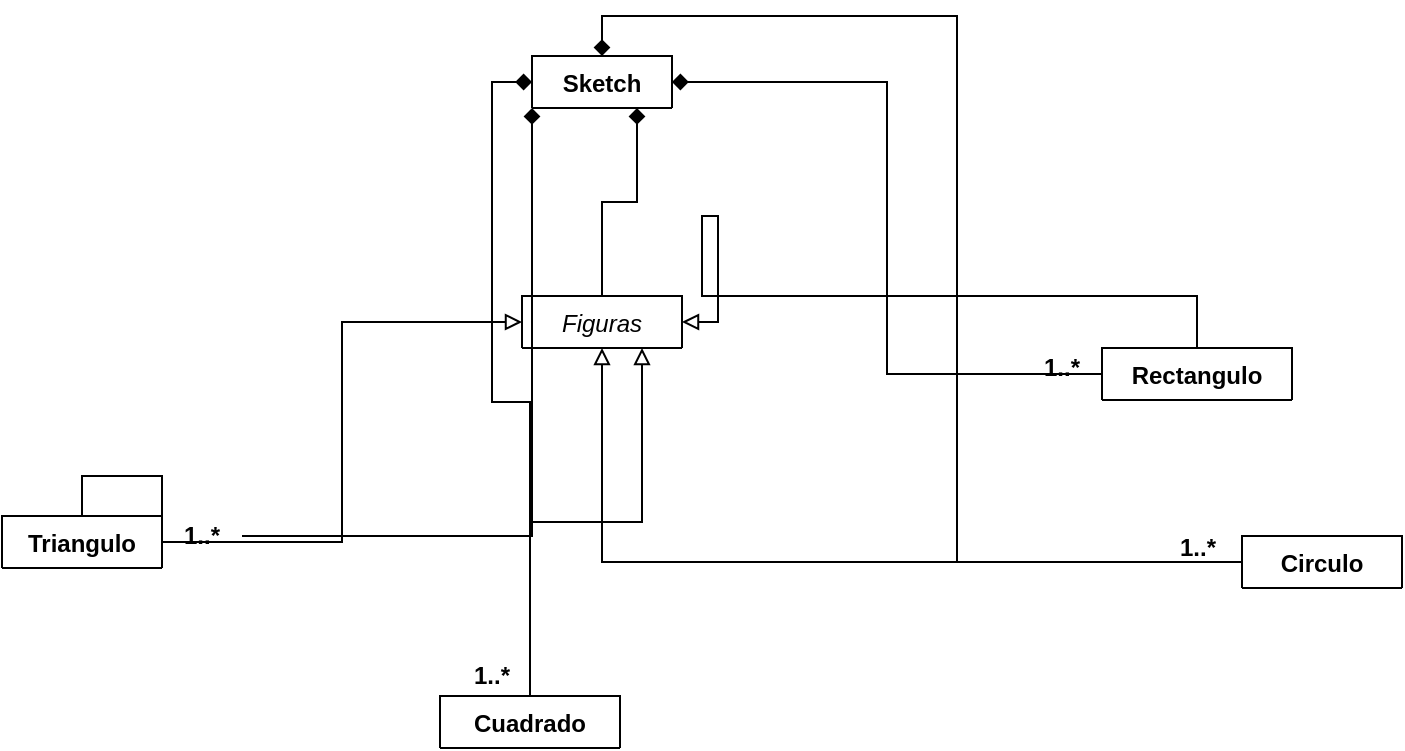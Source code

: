 <mxfile version="15.0.6" type="github">
  <diagram id="ebvD72cVN4203ljJhCVC" name="Page-1">
    <mxGraphModel dx="952" dy="527" grid="1" gridSize="10" guides="1" tooltips="1" connect="1" arrows="1" fold="1" page="1" pageScale="1" pageWidth="827" pageHeight="1169" math="0" shadow="0">
      <root>
        <mxCell id="0" />
        <mxCell id="1" parent="0" />
        <mxCell id="hBS44LDTYtl2Zqlr24Ed-20" style="edgeStyle=orthogonalEdgeStyle;rounded=0;orthogonalLoop=1;jettySize=auto;html=1;endArrow=diamond;endFill=1;entryX=0.75;entryY=1;entryDx=0;entryDy=0;" edge="1" parent="1" source="vyAEzv-LTm84XFhcAqhD-1" target="hBS44LDTYtl2Zqlr24Ed-15">
          <mxGeometry relative="1" as="geometry" />
        </mxCell>
        <mxCell id="vyAEzv-LTm84XFhcAqhD-1" value="Figuras" style="swimlane;fontStyle=2;align=center;verticalAlign=top;childLayout=stackLayout;horizontal=1;startSize=26;horizontalStack=0;resizeParent=1;resizeParentMax=0;resizeLast=0;collapsible=1;marginBottom=0;" parent="1" vertex="1" collapsed="1">
          <mxGeometry x="270" y="290" width="80" height="26" as="geometry">
            <mxRectangle x="230" y="60" width="300" height="118" as="alternateBounds" />
          </mxGeometry>
        </mxCell>
        <mxCell id="vyAEzv-LTm84XFhcAqhD-2" value="- tamaño: int&#xa;-ubicacion: int&#xa;-velocidad: int&#xa;-tiempo: int&#xa;-color: int " style="text;strokeColor=none;fillColor=none;align=left;verticalAlign=top;spacingLeft=4;spacingRight=4;overflow=hidden;rotatable=0;points=[[0,0.5],[1,0.5]];portConstraint=eastwest;" parent="vyAEzv-LTm84XFhcAqhD-1" vertex="1">
          <mxGeometry y="26" width="80" height="84" as="geometry" />
        </mxCell>
        <mxCell id="vyAEzv-LTm84XFhcAqhD-3" value="" style="line;strokeWidth=1;fillColor=none;align=left;verticalAlign=middle;spacingTop=-1;spacingLeft=3;spacingRight=3;rotatable=0;labelPosition=right;points=[];portConstraint=eastwest;" parent="vyAEzv-LTm84XFhcAqhD-1" vertex="1">
          <mxGeometry y="110" width="80" height="8" as="geometry" />
        </mxCell>
        <mxCell id="hBS44LDTYtl2Zqlr24Ed-1" style="edgeStyle=orthogonalEdgeStyle;rounded=0;orthogonalLoop=1;jettySize=auto;html=1;endArrow=block;endFill=0;" edge="1" parent="1" source="vyAEzv-LTm84XFhcAqhD-5" target="vyAEzv-LTm84XFhcAqhD-2">
          <mxGeometry relative="1" as="geometry" />
        </mxCell>
        <mxCell id="hBS44LDTYtl2Zqlr24Ed-23" style="edgeStyle=orthogonalEdgeStyle;rounded=0;orthogonalLoop=1;jettySize=auto;html=1;entryX=0.5;entryY=0;entryDx=0;entryDy=0;endArrow=diamond;endFill=1;" edge="1" parent="1" source="vyAEzv-LTm84XFhcAqhD-5" target="hBS44LDTYtl2Zqlr24Ed-15">
          <mxGeometry relative="1" as="geometry" />
        </mxCell>
        <mxCell id="vyAEzv-LTm84XFhcAqhD-5" value="Circulo" style="swimlane;fontStyle=1;align=center;verticalAlign=top;childLayout=stackLayout;horizontal=1;startSize=26;horizontalStack=0;resizeParent=1;resizeParentMax=0;resizeLast=0;collapsible=1;marginBottom=0;" parent="1" vertex="1" collapsed="1">
          <mxGeometry x="630" y="410" width="80" height="26" as="geometry">
            <mxRectangle x="530" y="400" width="300" height="300" as="alternateBounds" />
          </mxGeometry>
        </mxCell>
        <mxCell id="vyAEzv-LTm84XFhcAqhD-6" value="-x:int&#xa;-y:int&#xa;-r:int&#xa;-g:int&#xa;-b:int&#xa;-radius: int&#xa;-opacity:int&#xa;-counter:int&#xa;-vanishing:int&#xa;" style="text;strokeColor=none;fillColor=none;align=left;verticalAlign=top;spacingLeft=4;spacingRight=4;overflow=hidden;rotatable=0;points=[[0,0.5],[1,0.5]];portConstraint=eastwest;" parent="vyAEzv-LTm84XFhcAqhD-5" vertex="1">
          <mxGeometry y="26" width="80" height="144" as="geometry" />
        </mxCell>
        <mxCell id="vyAEzv-LTm84XFhcAqhD-7" value="" style="line;strokeWidth=1;fillColor=none;align=left;verticalAlign=middle;spacingTop=-1;spacingLeft=3;spacingRight=3;rotatable=0;labelPosition=right;points=[];portConstraint=eastwest;" parent="vyAEzv-LTm84XFhcAqhD-5" vertex="1">
          <mxGeometry y="170" width="80" height="8" as="geometry" />
        </mxCell>
        <mxCell id="vyAEzv-LTm84XFhcAqhD-8" value="+circlePaint()&#xa;+circleIncreasing()&#xa;+circleDecreasing()&#xa;+circleFade()&#xa;+getRadius()" style="text;strokeColor=none;fillColor=none;align=left;verticalAlign=top;spacingLeft=4;spacingRight=4;overflow=hidden;rotatable=0;points=[[0,0.5],[1,0.5]];portConstraint=eastwest;" parent="vyAEzv-LTm84XFhcAqhD-5" vertex="1">
          <mxGeometry y="178" width="80" height="122" as="geometry" />
        </mxCell>
        <mxCell id="hBS44LDTYtl2Zqlr24Ed-2" style="edgeStyle=orthogonalEdgeStyle;rounded=0;orthogonalLoop=1;jettySize=auto;html=1;endArrow=block;endFill=0;entryX=0.75;entryY=1;entryDx=0;entryDy=0;" edge="1" parent="1" source="vyAEzv-LTm84XFhcAqhD-9" target="vyAEzv-LTm84XFhcAqhD-1">
          <mxGeometry relative="1" as="geometry">
            <mxPoint x="440" y="180" as="targetPoint" />
          </mxGeometry>
        </mxCell>
        <mxCell id="hBS44LDTYtl2Zqlr24Ed-24" style="edgeStyle=orthogonalEdgeStyle;rounded=0;orthogonalLoop=1;jettySize=auto;html=1;entryX=0;entryY=0.5;entryDx=0;entryDy=0;endArrow=diamond;endFill=1;" edge="1" parent="1" source="vyAEzv-LTm84XFhcAqhD-9" target="hBS44LDTYtl2Zqlr24Ed-15">
          <mxGeometry relative="1" as="geometry" />
        </mxCell>
        <mxCell id="vyAEzv-LTm84XFhcAqhD-9" value="Cuadrado" style="swimlane;fontStyle=1;align=center;verticalAlign=top;childLayout=stackLayout;horizontal=1;startSize=26;horizontalStack=0;resizeParent=1;resizeParentMax=0;resizeLast=0;collapsible=1;marginBottom=0;" parent="1" vertex="1" collapsed="1">
          <mxGeometry x="229" y="490" width="90" height="26" as="geometry">
            <mxRectangle x="330" y="470" width="300" height="330" as="alternateBounds" />
          </mxGeometry>
        </mxCell>
        <mxCell id="hBS44LDTYtl2Zqlr24Ed-8" value="&lt;span&gt;- x: int&lt;/span&gt;&lt;br style=&quot;padding: 0px ; margin: 0px&quot;&gt;&lt;span&gt;-y: int&lt;/span&gt;&lt;br style=&quot;padding: 0px ; margin: 0px&quot;&gt;&lt;span&gt;-side: int&lt;/span&gt;&lt;br style=&quot;padding: 0px ; margin: 0px&quot;&gt;&lt;span&gt;-squareBehavior: int&lt;/span&gt;" style="text;html=1;align=left;verticalAlign=middle;resizable=0;points=[];autosize=1;strokeColor=none;fillColor=none;" vertex="1" parent="vyAEzv-LTm84XFhcAqhD-9">
          <mxGeometry y="26" width="90" height="60" as="geometry" />
        </mxCell>
        <mxCell id="vyAEzv-LTm84XFhcAqhD-11" value="" style="line;strokeWidth=1;fillColor=none;align=left;verticalAlign=middle;spacingTop=-1;spacingLeft=3;spacingRight=3;rotatable=0;labelPosition=right;points=[];portConstraint=eastwest;" parent="vyAEzv-LTm84XFhcAqhD-9" vertex="1">
          <mxGeometry y="86" width="90" height="74" as="geometry" />
        </mxCell>
        <mxCell id="vyAEzv-LTm84XFhcAqhD-12" value="+ duracionTiempo(var): int&#xa;+squareDisplay()&#xa;+squareMovement()&#xa;+areaText()&#xa;+getX()&#xa;+getY()&#xa;+getReleasingType()&#xa;+setSquareBehaviour()" style="text;strokeColor=none;fillColor=none;align=left;verticalAlign=top;spacingLeft=4;spacingRight=4;overflow=hidden;rotatable=0;points=[[0,0.5],[1,0.5]];portConstraint=eastwest;" parent="vyAEzv-LTm84XFhcAqhD-9" vertex="1">
          <mxGeometry y="160" width="90" height="170" as="geometry" />
        </mxCell>
        <mxCell id="vyAEzv-LTm84XFhcAqhD-21" style="edgeStyle=orthogonalEdgeStyle;rounded=0;orthogonalLoop=1;jettySize=auto;html=1;endArrow=block;endFill=0;entryX=0;entryY=0.5;entryDx=0;entryDy=0;" parent="1" source="vyAEzv-LTm84XFhcAqhD-13" target="vyAEzv-LTm84XFhcAqhD-1" edge="1">
          <mxGeometry relative="1" as="geometry">
            <mxPoint x="250" y="174" as="targetPoint" />
          </mxGeometry>
        </mxCell>
        <mxCell id="hBS44LDTYtl2Zqlr24Ed-21" style="edgeStyle=orthogonalEdgeStyle;rounded=0;orthogonalLoop=1;jettySize=auto;html=1;entryX=0;entryY=1;entryDx=0;entryDy=0;endArrow=diamond;endFill=1;startArrow=none;" edge="1" parent="1" source="hBS44LDTYtl2Zqlr24Ed-26" target="hBS44LDTYtl2Zqlr24Ed-15">
          <mxGeometry relative="1" as="geometry" />
        </mxCell>
        <mxCell id="vyAEzv-LTm84XFhcAqhD-13" value="Triangulo" style="swimlane;fontStyle=1;align=center;verticalAlign=top;childLayout=stackLayout;horizontal=1;startSize=26;horizontalStack=0;resizeParent=1;resizeParentMax=0;resizeLast=0;collapsible=1;marginBottom=0;" parent="1" vertex="1" collapsed="1">
          <mxGeometry x="10" y="400" width="80" height="26" as="geometry">
            <mxRectangle x="10" y="400" width="300" height="450" as="alternateBounds" />
          </mxGeometry>
        </mxCell>
        <mxCell id="vyAEzv-LTm84XFhcAqhD-14" value="- x1: int&#xa;-x2:int&#xa;-x3:int&#xa;-y1:int&#xa;-y2:int&#xa;-y3:int&#xa;-angle:int&#xa;-originX:int&#xa;-originY:int&#xa;-triangleState:boolean&#xa;&#xa;" style="text;strokeColor=none;fillColor=none;align=left;verticalAlign=top;spacingLeft=4;spacingRight=4;overflow=hidden;rotatable=0;points=[[0,0.5],[1,0.5]];portConstraint=eastwest;" parent="vyAEzv-LTm84XFhcAqhD-13" vertex="1">
          <mxGeometry y="26" width="80" height="184" as="geometry" />
        </mxCell>
        <mxCell id="vyAEzv-LTm84XFhcAqhD-15" value="" style="line;strokeWidth=1;fillColor=none;align=left;verticalAlign=middle;spacingTop=-1;spacingLeft=3;spacingRight=3;rotatable=0;labelPosition=right;points=[];portConstraint=eastwest;" parent="vyAEzv-LTm84XFhcAqhD-13" vertex="1">
          <mxGeometry y="210" width="80" height="50" as="geometry" />
        </mxCell>
        <mxCell id="vyAEzv-LTm84XFhcAqhD-16" value="+ getTriangleSideMode(): int&#xa;+ setTriangleSideMode(): int&#xa;+ triangleChangeSide()&#xa;+triangleDisplay()&#xa;+triangleRandomDisplay()&#xa;+triangleRotation()&#xa;+getTriangleStartingMode()&#xa;+getTriangleRandomposition()&#xa;" style="text;strokeColor=none;fillColor=none;align=left;verticalAlign=top;spacingLeft=4;spacingRight=4;overflow=hidden;rotatable=0;points=[[0,0.5],[1,0.5]];portConstraint=eastwest;" parent="vyAEzv-LTm84XFhcAqhD-13" vertex="1">
          <mxGeometry y="260" width="80" height="190" as="geometry" />
        </mxCell>
        <mxCell id="vyAEzv-LTm84XFhcAqhD-22" style="edgeStyle=orthogonalEdgeStyle;rounded=0;orthogonalLoop=1;jettySize=auto;html=1;endArrow=block;endFill=0;entryX=1;entryY=0.5;entryDx=0;entryDy=0;" parent="1" source="vyAEzv-LTm84XFhcAqhD-17" target="vyAEzv-LTm84XFhcAqhD-1" edge="1">
          <mxGeometry relative="1" as="geometry">
            <mxPoint x="368" y="180" as="targetPoint" />
            <Array as="points">
              <mxPoint x="608" y="290" />
              <mxPoint x="360" y="290" />
              <mxPoint x="360" y="250" />
              <mxPoint x="368" y="250" />
              <mxPoint x="368" y="303" />
            </Array>
          </mxGeometry>
        </mxCell>
        <mxCell id="hBS44LDTYtl2Zqlr24Ed-22" style="edgeStyle=orthogonalEdgeStyle;rounded=0;orthogonalLoop=1;jettySize=auto;html=1;entryX=1;entryY=0.5;entryDx=0;entryDy=0;endArrow=diamond;endFill=1;" edge="1" parent="1" source="vyAEzv-LTm84XFhcAqhD-17" target="hBS44LDTYtl2Zqlr24Ed-15">
          <mxGeometry relative="1" as="geometry" />
        </mxCell>
        <mxCell id="vyAEzv-LTm84XFhcAqhD-17" value="Rectangulo" style="swimlane;fontStyle=1;align=center;verticalAlign=top;childLayout=stackLayout;horizontal=1;startSize=26;horizontalStack=0;resizeParent=1;resizeParentMax=0;resizeLast=0;collapsible=1;marginBottom=0;" parent="1" vertex="1" collapsed="1">
          <mxGeometry x="560" y="316" width="95" height="26" as="geometry">
            <mxRectangle x="319" y="260" width="300" height="280" as="alternateBounds" />
          </mxGeometry>
        </mxCell>
        <mxCell id="vyAEzv-LTm84XFhcAqhD-18" value="- x: int&#xa;-y: int&#xa;-sideWidth: int&#xa;-sideHeight: int&#xa;-rectBehavior:int&#xa;-areaCalculator:int&#xa;-dir:int&#xa;-counter:int" style="text;strokeColor=none;fillColor=none;align=left;verticalAlign=top;spacingLeft=4;spacingRight=4;overflow=hidden;rotatable=0;points=[[0,0.5],[1,0.5]];portConstraint=eastwest;" parent="vyAEzv-LTm84XFhcAqhD-17" vertex="1">
          <mxGeometry y="26" width="95" height="134" as="geometry" />
        </mxCell>
        <mxCell id="vyAEzv-LTm84XFhcAqhD-19" value="" style="line;strokeWidth=1;fillColor=none;align=left;verticalAlign=middle;spacingTop=-1;spacingLeft=3;spacingRight=3;rotatable=0;labelPosition=right;points=[];portConstraint=eastwest;" parent="vyAEzv-LTm84XFhcAqhD-17" vertex="1">
          <mxGeometry y="160" width="95" height="8" as="geometry" />
        </mxCell>
        <mxCell id="vyAEzv-LTm84XFhcAqhD-20" value="+rectDisplay()&#xa;+rectFallingDown&#xa;+rectChangeDir()&#xa;+rectRandomAction()&#xa;" style="text;strokeColor=none;fillColor=none;align=left;verticalAlign=top;spacingLeft=4;spacingRight=4;overflow=hidden;rotatable=0;points=[[0,0.5],[1,0.5]];portConstraint=eastwest;" parent="vyAEzv-LTm84XFhcAqhD-17" vertex="1">
          <mxGeometry y="168" width="95" height="112" as="geometry" />
        </mxCell>
        <mxCell id="hBS44LDTYtl2Zqlr24Ed-15" value="Sketch" style="swimlane;fontStyle=1;align=center;verticalAlign=top;childLayout=stackLayout;horizontal=1;startSize=26;horizontalStack=0;resizeParent=1;resizeParentMax=0;resizeLast=0;collapsible=1;marginBottom=0;" vertex="1" collapsed="1" parent="1">
          <mxGeometry x="275" y="170" width="70" height="26" as="geometry">
            <mxRectangle y="10" width="160" height="350" as="alternateBounds" />
          </mxGeometry>
        </mxCell>
        <mxCell id="hBS44LDTYtl2Zqlr24Ed-16" value="#timing:int&#xa;#circles:arraylist&#xa;#screenMode:int&#xa;#squares:arraylist&#xa;#rectTiming: int&#xa;#rectangles:arraylist&#xa;" style="text;strokeColor=none;fillColor=none;align=left;verticalAlign=top;spacingLeft=4;spacingRight=4;overflow=hidden;rotatable=0;points=[[0,0.5],[1,0.5]];portConstraint=eastwest;" vertex="1" parent="hBS44LDTYtl2Zqlr24Ed-15">
          <mxGeometry y="26" width="70" height="114" as="geometry" />
        </mxCell>
        <mxCell id="hBS44LDTYtl2Zqlr24Ed-17" value="" style="line;strokeWidth=1;fillColor=none;align=left;verticalAlign=middle;spacingTop=-1;spacingLeft=3;spacingRight=3;rotatable=0;labelPosition=right;points=[];portConstraint=eastwest;" vertex="1" parent="hBS44LDTYtl2Zqlr24Ed-15">
          <mxGeometry y="140" width="70" height="8" as="geometry" />
        </mxCell>
        <mxCell id="hBS44LDTYtl2Zqlr24Ed-18" value="+setup()&#xa;+draw()&#xa;+mousepressed()&#xa;+circleControl()&#xa;+circleCreator()&#xa;+squareCreator()&#xa;+rectCreator()&#xa;+getTriangleState()&#xa;+triangleRotation()" style="text;strokeColor=none;fillColor=none;align=left;verticalAlign=top;spacingLeft=4;spacingRight=4;overflow=hidden;rotatable=0;points=[[0,0.5],[1,0.5]];portConstraint=eastwest;" vertex="1" parent="hBS44LDTYtl2Zqlr24Ed-15">
          <mxGeometry y="148" width="70" height="202" as="geometry" />
        </mxCell>
        <mxCell id="hBS44LDTYtl2Zqlr24Ed-26" value="&lt;b&gt;1..*&lt;/b&gt;" style="text;html=1;strokeColor=none;fillColor=none;align=center;verticalAlign=middle;whiteSpace=wrap;rounded=0;" vertex="1" parent="1">
          <mxGeometry x="90" y="400" width="40" height="20" as="geometry" />
        </mxCell>
        <mxCell id="hBS44LDTYtl2Zqlr24Ed-27" value="" style="edgeStyle=orthogonalEdgeStyle;rounded=0;orthogonalLoop=1;jettySize=auto;html=1;entryX=0;entryY=1;entryDx=0;entryDy=0;endArrow=none;endFill=1;" edge="1" parent="1" source="vyAEzv-LTm84XFhcAqhD-13" target="hBS44LDTYtl2Zqlr24Ed-26">
          <mxGeometry relative="1" as="geometry">
            <mxPoint x="90" y="412.966" as="sourcePoint" />
            <mxPoint x="275" y="196.0" as="targetPoint" />
          </mxGeometry>
        </mxCell>
        <mxCell id="hBS44LDTYtl2Zqlr24Ed-28" value="&lt;b&gt;1..*&lt;/b&gt;" style="text;html=1;strokeColor=none;fillColor=none;align=center;verticalAlign=middle;whiteSpace=wrap;rounded=0;" vertex="1" parent="1">
          <mxGeometry x="235" y="470" width="40" height="20" as="geometry" />
        </mxCell>
        <mxCell id="hBS44LDTYtl2Zqlr24Ed-29" value="&lt;b&gt;1..*&lt;/b&gt;" style="text;html=1;strokeColor=none;fillColor=none;align=center;verticalAlign=middle;whiteSpace=wrap;rounded=0;" vertex="1" parent="1">
          <mxGeometry x="520" y="316" width="40" height="20" as="geometry" />
        </mxCell>
        <mxCell id="hBS44LDTYtl2Zqlr24Ed-30" value="&lt;b&gt;1..*&lt;/b&gt;" style="text;html=1;strokeColor=none;fillColor=none;align=center;verticalAlign=middle;whiteSpace=wrap;rounded=0;" vertex="1" parent="1">
          <mxGeometry x="587.5" y="406" width="40" height="20" as="geometry" />
        </mxCell>
      </root>
    </mxGraphModel>
  </diagram>
</mxfile>
